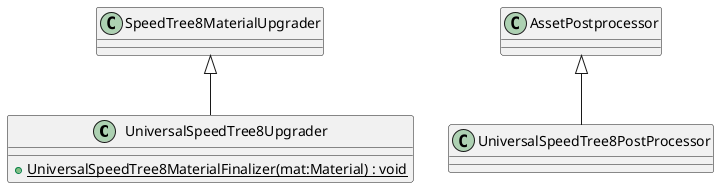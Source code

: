@startuml
class UniversalSpeedTree8Upgrader {
    {static} + UniversalSpeedTree8MaterialFinalizer(mat:Material) : void
}
class UniversalSpeedTree8PostProcessor {
}
SpeedTree8MaterialUpgrader <|-- UniversalSpeedTree8Upgrader
AssetPostprocessor <|-- UniversalSpeedTree8PostProcessor
@enduml
